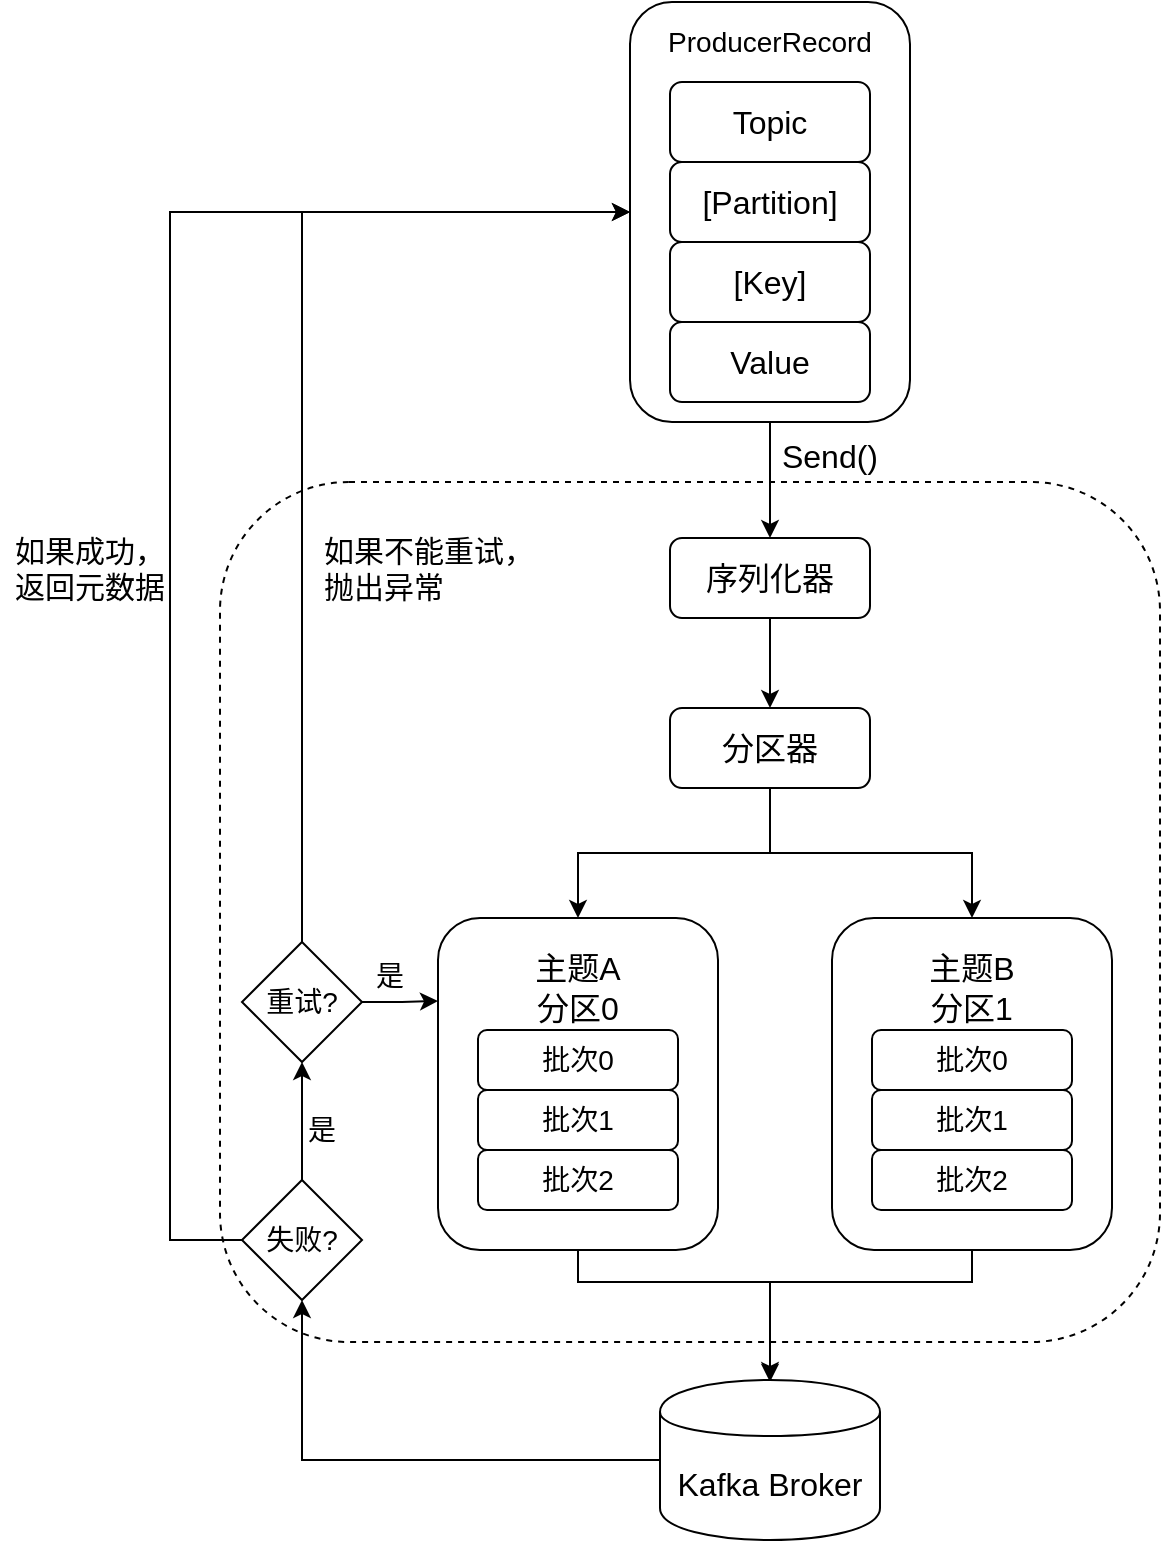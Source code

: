 <mxfile version="12.5.3" type="device"><diagram id="CPYU2QCboHHgDZhJXj-2" name="第 1 页"><mxGraphModel dx="1106" dy="820" grid="1" gridSize="10" guides="1" tooltips="1" connect="1" arrows="1" fold="1" page="1" pageScale="1" pageWidth="827" pageHeight="1169" math="0" shadow="0"><root><mxCell id="0"/><mxCell id="1" parent="0"/><mxCell id="paBSAXm38t0k5XZDbAN3-39" value="" style="rounded=1;whiteSpace=wrap;html=1;dashed=1;" vertex="1" parent="1"><mxGeometry x="160" y="440" width="470" height="430" as="geometry"/></mxCell><mxCell id="paBSAXm38t0k5XZDbAN3-26" style="edgeStyle=orthogonalEdgeStyle;rounded=0;orthogonalLoop=1;jettySize=auto;html=1;" edge="1" parent="1" source="paBSAXm38t0k5XZDbAN3-17" target="paBSAXm38t0k5XZDbAN3-25"><mxGeometry relative="1" as="geometry"><Array as="points"><mxPoint x="339" y="840"/><mxPoint x="435" y="840"/></Array></mxGeometry></mxCell><mxCell id="paBSAXm38t0k5XZDbAN3-17" value="" style="rounded=1;whiteSpace=wrap;html=1;" vertex="1" parent="1"><mxGeometry x="269" y="658" width="140" height="166" as="geometry"/></mxCell><mxCell id="paBSAXm38t0k5XZDbAN3-9" style="edgeStyle=orthogonalEdgeStyle;rounded=0;orthogonalLoop=1;jettySize=auto;html=1;entryX=0.5;entryY=0;entryDx=0;entryDy=0;" edge="1" parent="1" source="paBSAXm38t0k5XZDbAN3-6" target="paBSAXm38t0k5XZDbAN3-7"><mxGeometry relative="1" as="geometry"/></mxCell><mxCell id="paBSAXm38t0k5XZDbAN3-6" value="" style="rounded=1;whiteSpace=wrap;html=1;" vertex="1" parent="1"><mxGeometry x="365" y="200" width="140" height="210" as="geometry"/></mxCell><mxCell id="paBSAXm38t0k5XZDbAN3-1" value="&lt;font style=&quot;font-size: 16px&quot;&gt;Topic&lt;/font&gt;" style="rounded=1;whiteSpace=wrap;html=1;" vertex="1" parent="1"><mxGeometry x="385" y="240" width="100" height="40" as="geometry"/></mxCell><mxCell id="paBSAXm38t0k5XZDbAN3-2" value="&lt;font style=&quot;font-size: 16px&quot;&gt;[Partition]&lt;/font&gt;" style="rounded=1;whiteSpace=wrap;html=1;" vertex="1" parent="1"><mxGeometry x="385" y="280" width="100" height="40" as="geometry"/></mxCell><mxCell id="paBSAXm38t0k5XZDbAN3-3" value="&lt;font style=&quot;font-size: 16px&quot;&gt;[Key]&lt;/font&gt;" style="rounded=1;whiteSpace=wrap;html=1;" vertex="1" parent="1"><mxGeometry x="385" y="320" width="100" height="40" as="geometry"/></mxCell><mxCell id="paBSAXm38t0k5XZDbAN3-4" value="&lt;font style=&quot;font-size: 16px&quot;&gt;Value&lt;/font&gt;" style="rounded=1;whiteSpace=wrap;html=1;" vertex="1" parent="1"><mxGeometry x="385" y="360" width="100" height="40" as="geometry"/></mxCell><mxCell id="paBSAXm38t0k5XZDbAN3-5" value="&lt;font style=&quot;font-size: 14px&quot;&gt;ProducerRecord&lt;/font&gt;" style="text;html=1;strokeColor=none;fillColor=none;align=center;verticalAlign=middle;whiteSpace=wrap;rounded=0;" vertex="1" parent="1"><mxGeometry x="380" y="210" width="110" height="20" as="geometry"/></mxCell><mxCell id="paBSAXm38t0k5XZDbAN3-11" style="edgeStyle=orthogonalEdgeStyle;rounded=0;orthogonalLoop=1;jettySize=auto;html=1;entryX=0.5;entryY=0;entryDx=0;entryDy=0;" edge="1" parent="1" source="paBSAXm38t0k5XZDbAN3-7" target="paBSAXm38t0k5XZDbAN3-8"><mxGeometry relative="1" as="geometry"/></mxCell><mxCell id="paBSAXm38t0k5XZDbAN3-7" value="&lt;font style=&quot;font-size: 16px&quot;&gt;序列化器&lt;/font&gt;" style="rounded=1;whiteSpace=wrap;html=1;" vertex="1" parent="1"><mxGeometry x="385" y="468" width="100" height="40" as="geometry"/></mxCell><mxCell id="paBSAXm38t0k5XZDbAN3-23" style="edgeStyle=orthogonalEdgeStyle;rounded=0;orthogonalLoop=1;jettySize=auto;html=1;exitX=0.5;exitY=1;exitDx=0;exitDy=0;entryX=0.5;entryY=0;entryDx=0;entryDy=0;" edge="1" parent="1" source="paBSAXm38t0k5XZDbAN3-8" target="paBSAXm38t0k5XZDbAN3-17"><mxGeometry relative="1" as="geometry"/></mxCell><mxCell id="paBSAXm38t0k5XZDbAN3-24" style="edgeStyle=orthogonalEdgeStyle;rounded=0;orthogonalLoop=1;jettySize=auto;html=1;exitX=0.5;exitY=1;exitDx=0;exitDy=0;entryX=0.5;entryY=0;entryDx=0;entryDy=0;" edge="1" parent="1" source="paBSAXm38t0k5XZDbAN3-8" target="paBSAXm38t0k5XZDbAN3-18"><mxGeometry relative="1" as="geometry"/></mxCell><mxCell id="paBSAXm38t0k5XZDbAN3-8" value="&lt;font style=&quot;font-size: 16px&quot;&gt;分区器&lt;/font&gt;" style="rounded=1;whiteSpace=wrap;html=1;" vertex="1" parent="1"><mxGeometry x="385" y="553" width="100" height="40" as="geometry"/></mxCell><mxCell id="paBSAXm38t0k5XZDbAN3-10" value="&lt;span style=&quot;font-size: 16px&quot;&gt;Send()&lt;/span&gt;" style="text;html=1;strokeColor=none;fillColor=none;align=center;verticalAlign=middle;whiteSpace=wrap;rounded=0;" vertex="1" parent="1"><mxGeometry x="445" y="417" width="40" height="20" as="geometry"/></mxCell><mxCell id="paBSAXm38t0k5XZDbAN3-12" value="&lt;font style=&quot;font-size: 14px&quot;&gt;批次0&lt;/font&gt;" style="rounded=1;whiteSpace=wrap;html=1;" vertex="1" parent="1"><mxGeometry x="289" y="714" width="100" height="30" as="geometry"/></mxCell><mxCell id="paBSAXm38t0k5XZDbAN3-13" value="&lt;font style=&quot;font-size: 14px&quot;&gt;批次1&lt;/font&gt;" style="rounded=1;whiteSpace=wrap;html=1;" vertex="1" parent="1"><mxGeometry x="289" y="744" width="100" height="30" as="geometry"/></mxCell><mxCell id="paBSAXm38t0k5XZDbAN3-14" value="&lt;font style=&quot;font-size: 14px&quot;&gt;批次2&lt;/font&gt;" style="rounded=1;whiteSpace=wrap;html=1;" vertex="1" parent="1"><mxGeometry x="289" y="774" width="100" height="30" as="geometry"/></mxCell><mxCell id="paBSAXm38t0k5XZDbAN3-16" value="&lt;font style=&quot;font-size: 16px&quot;&gt;主题A&lt;br&gt;分区0&lt;/font&gt;" style="text;html=1;strokeColor=none;fillColor=none;align=center;verticalAlign=middle;whiteSpace=wrap;rounded=0;" vertex="1" parent="1"><mxGeometry x="309" y="668" width="60" height="50" as="geometry"/></mxCell><mxCell id="paBSAXm38t0k5XZDbAN3-27" style="edgeStyle=orthogonalEdgeStyle;rounded=0;orthogonalLoop=1;jettySize=auto;html=1;exitX=0.5;exitY=1;exitDx=0;exitDy=0;" edge="1" parent="1" source="paBSAXm38t0k5XZDbAN3-18"><mxGeometry relative="1" as="geometry"><mxPoint x="435" y="890" as="targetPoint"/><Array as="points"><mxPoint x="536" y="840"/><mxPoint x="435" y="840"/></Array></mxGeometry></mxCell><mxCell id="paBSAXm38t0k5XZDbAN3-18" value="" style="rounded=1;whiteSpace=wrap;html=1;" vertex="1" parent="1"><mxGeometry x="466" y="658" width="140" height="166" as="geometry"/></mxCell><mxCell id="paBSAXm38t0k5XZDbAN3-19" value="&lt;font style=&quot;font-size: 14px&quot;&gt;批次0&lt;/font&gt;" style="rounded=1;whiteSpace=wrap;html=1;" vertex="1" parent="1"><mxGeometry x="486" y="714" width="100" height="30" as="geometry"/></mxCell><mxCell id="paBSAXm38t0k5XZDbAN3-20" value="&lt;font style=&quot;font-size: 14px&quot;&gt;批次1&lt;/font&gt;" style="rounded=1;whiteSpace=wrap;html=1;" vertex="1" parent="1"><mxGeometry x="486" y="744" width="100" height="30" as="geometry"/></mxCell><mxCell id="paBSAXm38t0k5XZDbAN3-21" value="&lt;font style=&quot;font-size: 14px&quot;&gt;批次2&lt;/font&gt;" style="rounded=1;whiteSpace=wrap;html=1;" vertex="1" parent="1"><mxGeometry x="486" y="774" width="100" height="30" as="geometry"/></mxCell><mxCell id="paBSAXm38t0k5XZDbAN3-22" value="&lt;font style=&quot;font-size: 16px&quot;&gt;主题B&lt;br&gt;分区1&lt;/font&gt;" style="text;html=1;strokeColor=none;fillColor=none;align=center;verticalAlign=middle;whiteSpace=wrap;rounded=0;" vertex="1" parent="1"><mxGeometry x="506" y="668" width="60" height="50" as="geometry"/></mxCell><mxCell id="paBSAXm38t0k5XZDbAN3-30" style="edgeStyle=orthogonalEdgeStyle;rounded=0;orthogonalLoop=1;jettySize=auto;html=1;entryX=0.5;entryY=1;entryDx=0;entryDy=0;" edge="1" parent="1" source="paBSAXm38t0k5XZDbAN3-25" target="paBSAXm38t0k5XZDbAN3-28"><mxGeometry relative="1" as="geometry"/></mxCell><mxCell id="paBSAXm38t0k5XZDbAN3-25" value="&lt;font style=&quot;font-size: 16px&quot;&gt;Kafka Broker&lt;/font&gt;" style="shape=cylinder;whiteSpace=wrap;html=1;boundedLbl=1;backgroundOutline=1;" vertex="1" parent="1"><mxGeometry x="380" y="889" width="110" height="80" as="geometry"/></mxCell><mxCell id="paBSAXm38t0k5XZDbAN3-31" style="edgeStyle=orthogonalEdgeStyle;rounded=0;orthogonalLoop=1;jettySize=auto;html=1;exitX=0.5;exitY=0;exitDx=0;exitDy=0;entryX=0.5;entryY=1;entryDx=0;entryDy=0;" edge="1" parent="1" source="paBSAXm38t0k5XZDbAN3-28" target="paBSAXm38t0k5XZDbAN3-29"><mxGeometry relative="1" as="geometry"/></mxCell><mxCell id="paBSAXm38t0k5XZDbAN3-35" style="edgeStyle=orthogonalEdgeStyle;rounded=0;orthogonalLoop=1;jettySize=auto;html=1;entryX=0;entryY=0.5;entryDx=0;entryDy=0;" edge="1" parent="1" source="paBSAXm38t0k5XZDbAN3-28" target="paBSAXm38t0k5XZDbAN3-6"><mxGeometry relative="1" as="geometry"><Array as="points"><mxPoint x="135" y="819"/><mxPoint x="135" y="305"/></Array></mxGeometry></mxCell><mxCell id="paBSAXm38t0k5XZDbAN3-28" value="&lt;font style=&quot;font-size: 14px&quot;&gt;失败?&lt;/font&gt;" style="rhombus;whiteSpace=wrap;html=1;" vertex="1" parent="1"><mxGeometry x="171" y="789" width="60" height="60" as="geometry"/></mxCell><mxCell id="paBSAXm38t0k5XZDbAN3-32" style="edgeStyle=orthogonalEdgeStyle;rounded=0;orthogonalLoop=1;jettySize=auto;html=1;entryX=0;entryY=0.25;entryDx=0;entryDy=0;" edge="1" parent="1" source="paBSAXm38t0k5XZDbAN3-29" target="paBSAXm38t0k5XZDbAN3-17"><mxGeometry relative="1" as="geometry"/></mxCell><mxCell id="paBSAXm38t0k5XZDbAN3-36" style="edgeStyle=orthogonalEdgeStyle;rounded=0;orthogonalLoop=1;jettySize=auto;html=1;entryX=0;entryY=0.5;entryDx=0;entryDy=0;" edge="1" parent="1" source="paBSAXm38t0k5XZDbAN3-29" target="paBSAXm38t0k5XZDbAN3-6"><mxGeometry relative="1" as="geometry"><Array as="points"><mxPoint x="201" y="305"/></Array></mxGeometry></mxCell><mxCell id="paBSAXm38t0k5XZDbAN3-29" value="&lt;font style=&quot;font-size: 14px&quot;&gt;重试?&lt;/font&gt;" style="rhombus;whiteSpace=wrap;html=1;" vertex="1" parent="1"><mxGeometry x="171" y="670" width="60" height="60" as="geometry"/></mxCell><mxCell id="paBSAXm38t0k5XZDbAN3-33" value="&lt;font style=&quot;font-size: 14px&quot;&gt;是&lt;/font&gt;" style="text;html=1;strokeColor=none;fillColor=none;align=center;verticalAlign=middle;whiteSpace=wrap;rounded=0;" vertex="1" parent="1"><mxGeometry x="191" y="754" width="40" height="20" as="geometry"/></mxCell><mxCell id="paBSAXm38t0k5XZDbAN3-34" value="&lt;font style=&quot;font-size: 14px&quot;&gt;是&lt;/font&gt;" style="text;html=1;strokeColor=none;fillColor=none;align=center;verticalAlign=middle;whiteSpace=wrap;rounded=0;" vertex="1" parent="1"><mxGeometry x="225" y="677" width="40" height="20" as="geometry"/></mxCell><mxCell id="paBSAXm38t0k5XZDbAN3-37" value="&lt;font style=&quot;font-size: 15px&quot;&gt;如果成功，返回元数据&lt;/font&gt;" style="text;html=1;strokeColor=none;fillColor=none;align=center;verticalAlign=middle;whiteSpace=wrap;rounded=0;" vertex="1" parent="1"><mxGeometry x="50" y="453" width="90" height="60" as="geometry"/></mxCell><mxCell id="paBSAXm38t0k5XZDbAN3-38" value="&lt;font style=&quot;font-size: 15px&quot;&gt;如果不能重试，抛出异常&lt;/font&gt;" style="text;html=1;strokeColor=none;fillColor=none;align=left;verticalAlign=middle;whiteSpace=wrap;rounded=0;" vertex="1" parent="1"><mxGeometry x="210" y="458" width="110" height="50" as="geometry"/></mxCell></root></mxGraphModel></diagram></mxfile>